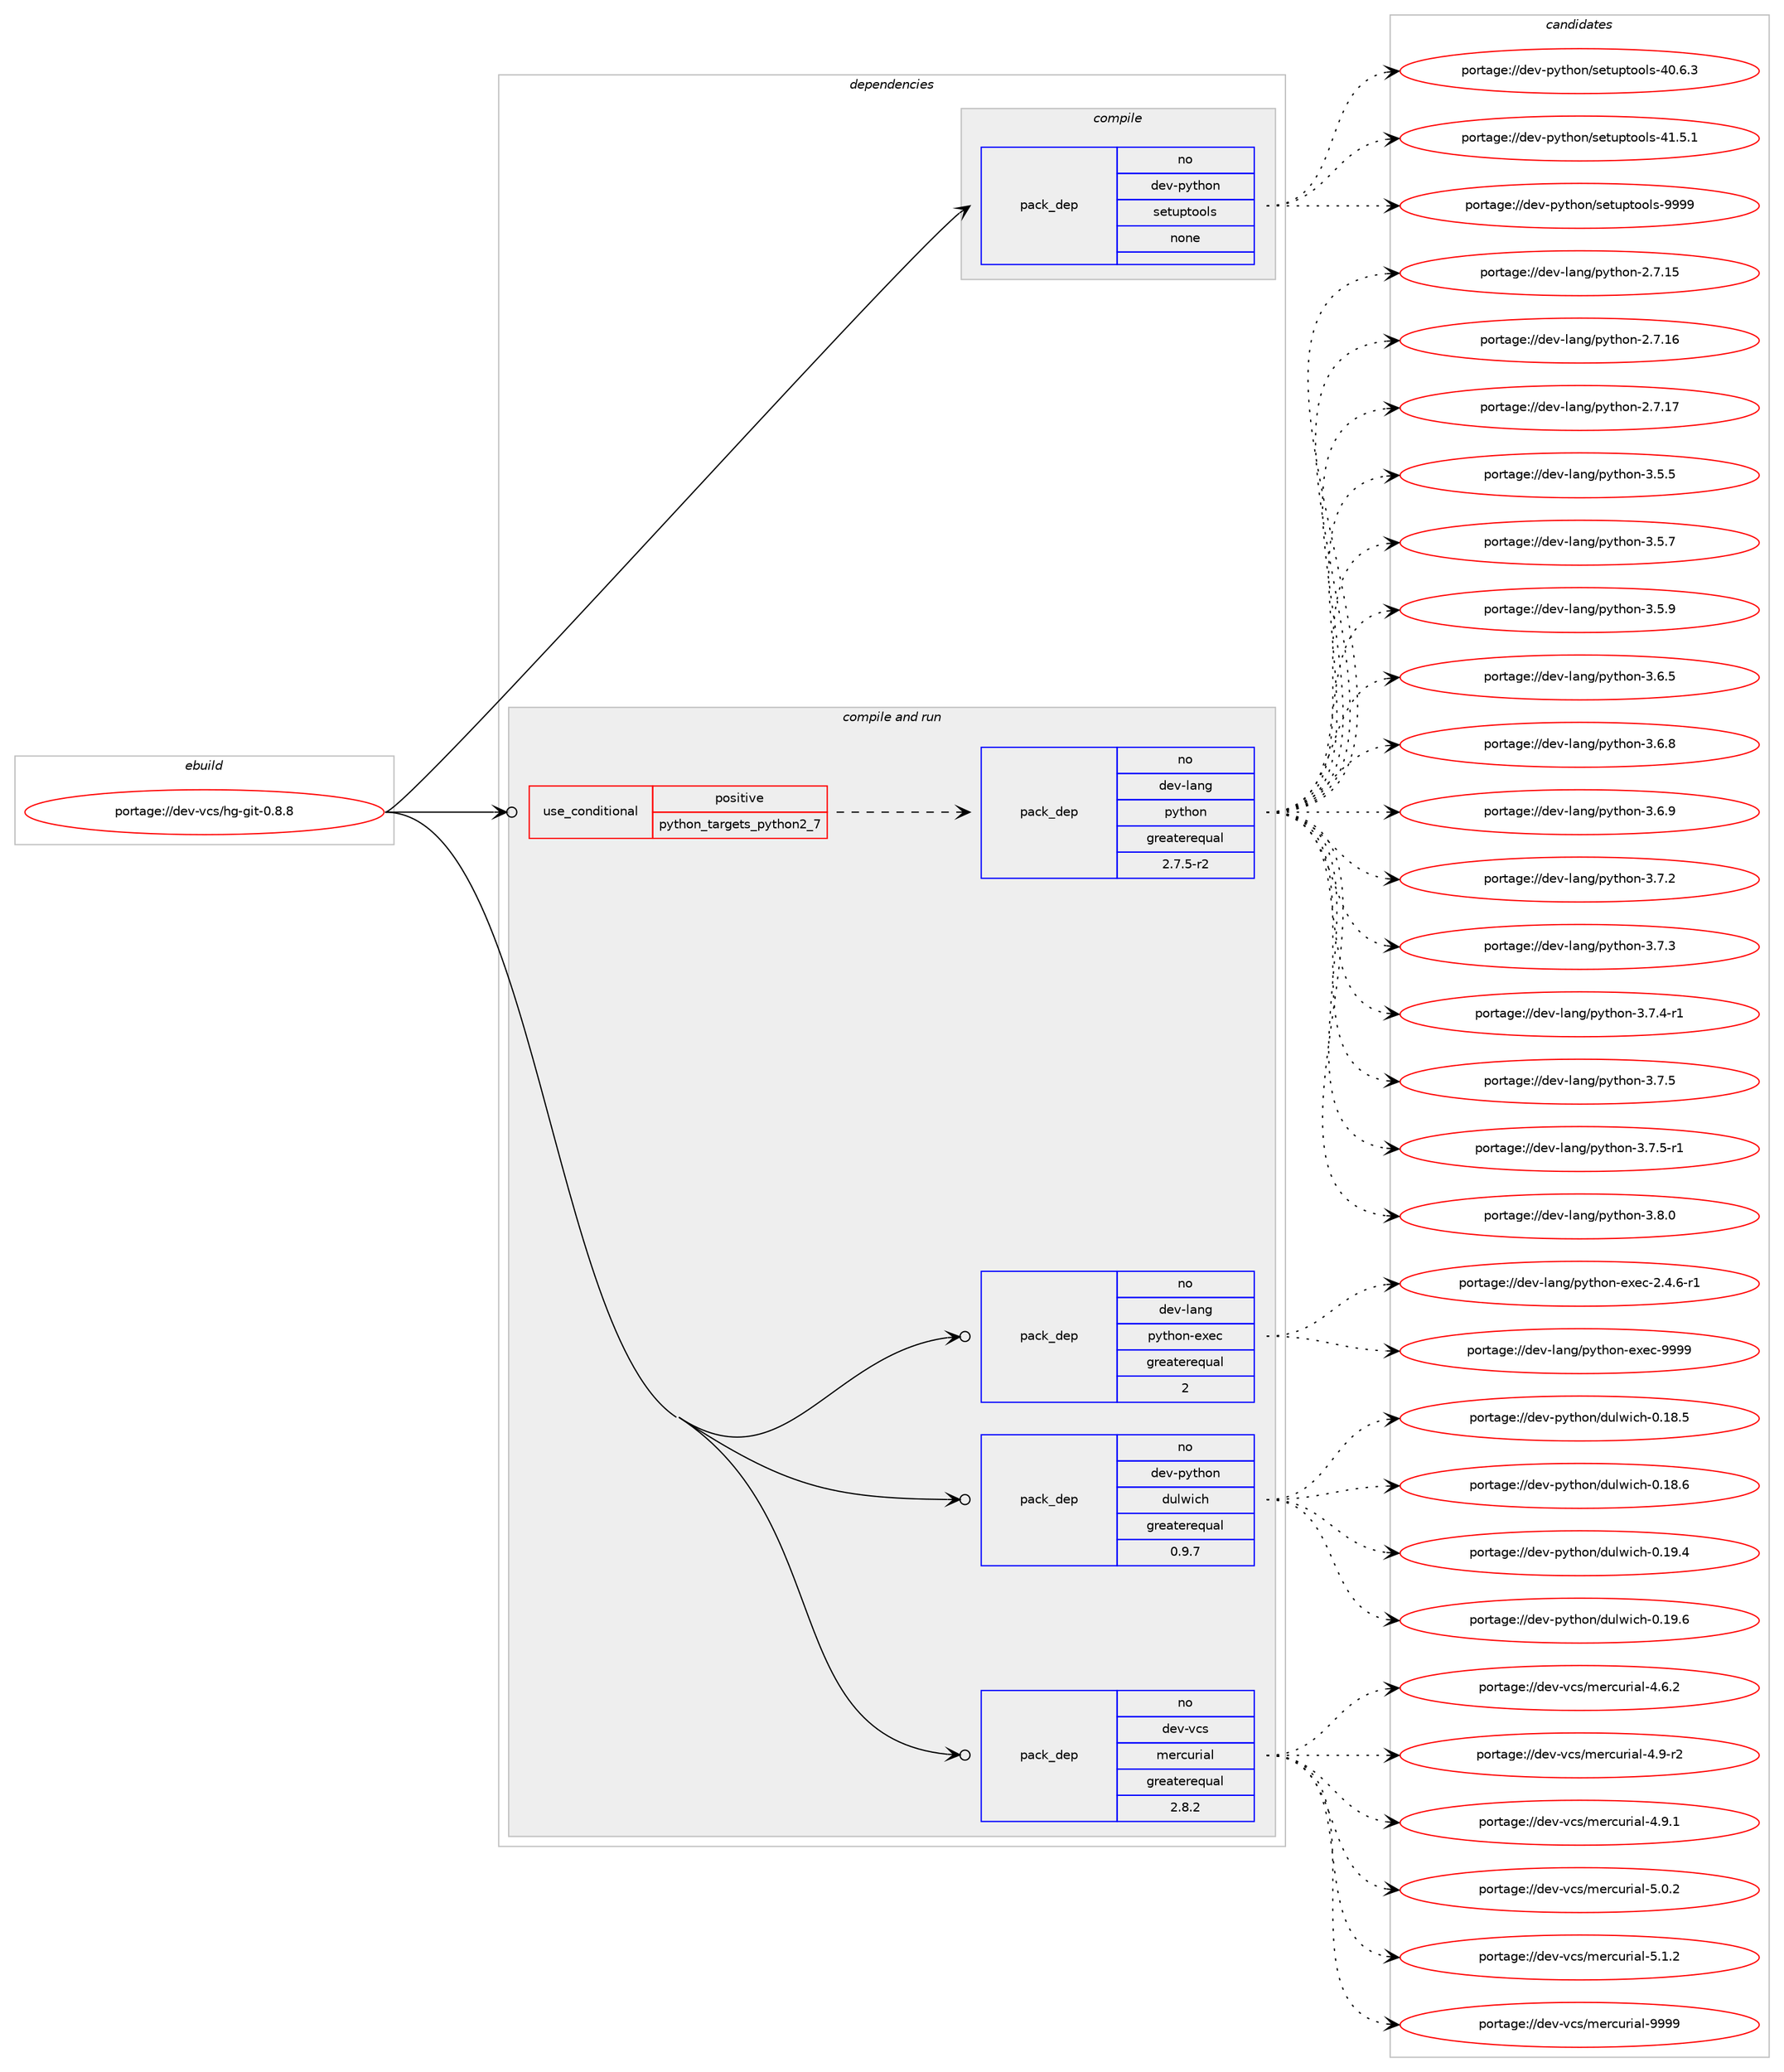 digraph prolog {

# *************
# Graph options
# *************

newrank=true;
concentrate=true;
compound=true;
graph [rankdir=LR,fontname=Helvetica,fontsize=10,ranksep=1.5];#, ranksep=2.5, nodesep=0.2];
edge  [arrowhead=vee];
node  [fontname=Helvetica,fontsize=10];

# **********
# The ebuild
# **********

subgraph cluster_leftcol {
color=gray;
rank=same;
label=<<i>ebuild</i>>;
id [label="portage://dev-vcs/hg-git-0.8.8", color=red, width=4, href="../dev-vcs/hg-git-0.8.8.svg"];
}

# ****************
# The dependencies
# ****************

subgraph cluster_midcol {
color=gray;
label=<<i>dependencies</i>>;
subgraph cluster_compile {
fillcolor="#eeeeee";
style=filled;
label=<<i>compile</i>>;
subgraph pack191869 {
dependency268032 [label=<<TABLE BORDER="0" CELLBORDER="1" CELLSPACING="0" CELLPADDING="4" WIDTH="220"><TR><TD ROWSPAN="6" CELLPADDING="30">pack_dep</TD></TR><TR><TD WIDTH="110">no</TD></TR><TR><TD>dev-python</TD></TR><TR><TD>setuptools</TD></TR><TR><TD>none</TD></TR><TR><TD></TD></TR></TABLE>>, shape=none, color=blue];
}
id:e -> dependency268032:w [weight=20,style="solid",arrowhead="vee"];
}
subgraph cluster_compileandrun {
fillcolor="#eeeeee";
style=filled;
label=<<i>compile and run</i>>;
subgraph cond72421 {
dependency268033 [label=<<TABLE BORDER="0" CELLBORDER="1" CELLSPACING="0" CELLPADDING="4"><TR><TD ROWSPAN="3" CELLPADDING="10">use_conditional</TD></TR><TR><TD>positive</TD></TR><TR><TD>python_targets_python2_7</TD></TR></TABLE>>, shape=none, color=red];
subgraph pack191870 {
dependency268034 [label=<<TABLE BORDER="0" CELLBORDER="1" CELLSPACING="0" CELLPADDING="4" WIDTH="220"><TR><TD ROWSPAN="6" CELLPADDING="30">pack_dep</TD></TR><TR><TD WIDTH="110">no</TD></TR><TR><TD>dev-lang</TD></TR><TR><TD>python</TD></TR><TR><TD>greaterequal</TD></TR><TR><TD>2.7.5-r2</TD></TR></TABLE>>, shape=none, color=blue];
}
dependency268033:e -> dependency268034:w [weight=20,style="dashed",arrowhead="vee"];
}
id:e -> dependency268033:w [weight=20,style="solid",arrowhead="odotvee"];
subgraph pack191871 {
dependency268035 [label=<<TABLE BORDER="0" CELLBORDER="1" CELLSPACING="0" CELLPADDING="4" WIDTH="220"><TR><TD ROWSPAN="6" CELLPADDING="30">pack_dep</TD></TR><TR><TD WIDTH="110">no</TD></TR><TR><TD>dev-lang</TD></TR><TR><TD>python-exec</TD></TR><TR><TD>greaterequal</TD></TR><TR><TD>2</TD></TR></TABLE>>, shape=none, color=blue];
}
id:e -> dependency268035:w [weight=20,style="solid",arrowhead="odotvee"];
subgraph pack191872 {
dependency268036 [label=<<TABLE BORDER="0" CELLBORDER="1" CELLSPACING="0" CELLPADDING="4" WIDTH="220"><TR><TD ROWSPAN="6" CELLPADDING="30">pack_dep</TD></TR><TR><TD WIDTH="110">no</TD></TR><TR><TD>dev-python</TD></TR><TR><TD>dulwich</TD></TR><TR><TD>greaterequal</TD></TR><TR><TD>0.9.7</TD></TR></TABLE>>, shape=none, color=blue];
}
id:e -> dependency268036:w [weight=20,style="solid",arrowhead="odotvee"];
subgraph pack191873 {
dependency268037 [label=<<TABLE BORDER="0" CELLBORDER="1" CELLSPACING="0" CELLPADDING="4" WIDTH="220"><TR><TD ROWSPAN="6" CELLPADDING="30">pack_dep</TD></TR><TR><TD WIDTH="110">no</TD></TR><TR><TD>dev-vcs</TD></TR><TR><TD>mercurial</TD></TR><TR><TD>greaterequal</TD></TR><TR><TD>2.8.2</TD></TR></TABLE>>, shape=none, color=blue];
}
id:e -> dependency268037:w [weight=20,style="solid",arrowhead="odotvee"];
}
subgraph cluster_run {
fillcolor="#eeeeee";
style=filled;
label=<<i>run</i>>;
}
}

# **************
# The candidates
# **************

subgraph cluster_choices {
rank=same;
color=gray;
label=<<i>candidates</i>>;

subgraph choice191869 {
color=black;
nodesep=1;
choiceportage100101118451121211161041111104711510111611711211611111110811545524846544651 [label="portage://dev-python/setuptools-40.6.3", color=red, width=4,href="../dev-python/setuptools-40.6.3.svg"];
choiceportage100101118451121211161041111104711510111611711211611111110811545524946534649 [label="portage://dev-python/setuptools-41.5.1", color=red, width=4,href="../dev-python/setuptools-41.5.1.svg"];
choiceportage10010111845112121116104111110471151011161171121161111111081154557575757 [label="portage://dev-python/setuptools-9999", color=red, width=4,href="../dev-python/setuptools-9999.svg"];
dependency268032:e -> choiceportage100101118451121211161041111104711510111611711211611111110811545524846544651:w [style=dotted,weight="100"];
dependency268032:e -> choiceportage100101118451121211161041111104711510111611711211611111110811545524946534649:w [style=dotted,weight="100"];
dependency268032:e -> choiceportage10010111845112121116104111110471151011161171121161111111081154557575757:w [style=dotted,weight="100"];
}
subgraph choice191870 {
color=black;
nodesep=1;
choiceportage10010111845108971101034711212111610411111045504655464953 [label="portage://dev-lang/python-2.7.15", color=red, width=4,href="../dev-lang/python-2.7.15.svg"];
choiceportage10010111845108971101034711212111610411111045504655464954 [label="portage://dev-lang/python-2.7.16", color=red, width=4,href="../dev-lang/python-2.7.16.svg"];
choiceportage10010111845108971101034711212111610411111045504655464955 [label="portage://dev-lang/python-2.7.17", color=red, width=4,href="../dev-lang/python-2.7.17.svg"];
choiceportage100101118451089711010347112121116104111110455146534653 [label="portage://dev-lang/python-3.5.5", color=red, width=4,href="../dev-lang/python-3.5.5.svg"];
choiceportage100101118451089711010347112121116104111110455146534655 [label="portage://dev-lang/python-3.5.7", color=red, width=4,href="../dev-lang/python-3.5.7.svg"];
choiceportage100101118451089711010347112121116104111110455146534657 [label="portage://dev-lang/python-3.5.9", color=red, width=4,href="../dev-lang/python-3.5.9.svg"];
choiceportage100101118451089711010347112121116104111110455146544653 [label="portage://dev-lang/python-3.6.5", color=red, width=4,href="../dev-lang/python-3.6.5.svg"];
choiceportage100101118451089711010347112121116104111110455146544656 [label="portage://dev-lang/python-3.6.8", color=red, width=4,href="../dev-lang/python-3.6.8.svg"];
choiceportage100101118451089711010347112121116104111110455146544657 [label="portage://dev-lang/python-3.6.9", color=red, width=4,href="../dev-lang/python-3.6.9.svg"];
choiceportage100101118451089711010347112121116104111110455146554650 [label="portage://dev-lang/python-3.7.2", color=red, width=4,href="../dev-lang/python-3.7.2.svg"];
choiceportage100101118451089711010347112121116104111110455146554651 [label="portage://dev-lang/python-3.7.3", color=red, width=4,href="../dev-lang/python-3.7.3.svg"];
choiceportage1001011184510897110103471121211161041111104551465546524511449 [label="portage://dev-lang/python-3.7.4-r1", color=red, width=4,href="../dev-lang/python-3.7.4-r1.svg"];
choiceportage100101118451089711010347112121116104111110455146554653 [label="portage://dev-lang/python-3.7.5", color=red, width=4,href="../dev-lang/python-3.7.5.svg"];
choiceportage1001011184510897110103471121211161041111104551465546534511449 [label="portage://dev-lang/python-3.7.5-r1", color=red, width=4,href="../dev-lang/python-3.7.5-r1.svg"];
choiceportage100101118451089711010347112121116104111110455146564648 [label="portage://dev-lang/python-3.8.0", color=red, width=4,href="../dev-lang/python-3.8.0.svg"];
dependency268034:e -> choiceportage10010111845108971101034711212111610411111045504655464953:w [style=dotted,weight="100"];
dependency268034:e -> choiceportage10010111845108971101034711212111610411111045504655464954:w [style=dotted,weight="100"];
dependency268034:e -> choiceportage10010111845108971101034711212111610411111045504655464955:w [style=dotted,weight="100"];
dependency268034:e -> choiceportage100101118451089711010347112121116104111110455146534653:w [style=dotted,weight="100"];
dependency268034:e -> choiceportage100101118451089711010347112121116104111110455146534655:w [style=dotted,weight="100"];
dependency268034:e -> choiceportage100101118451089711010347112121116104111110455146534657:w [style=dotted,weight="100"];
dependency268034:e -> choiceportage100101118451089711010347112121116104111110455146544653:w [style=dotted,weight="100"];
dependency268034:e -> choiceportage100101118451089711010347112121116104111110455146544656:w [style=dotted,weight="100"];
dependency268034:e -> choiceportage100101118451089711010347112121116104111110455146544657:w [style=dotted,weight="100"];
dependency268034:e -> choiceportage100101118451089711010347112121116104111110455146554650:w [style=dotted,weight="100"];
dependency268034:e -> choiceportage100101118451089711010347112121116104111110455146554651:w [style=dotted,weight="100"];
dependency268034:e -> choiceportage1001011184510897110103471121211161041111104551465546524511449:w [style=dotted,weight="100"];
dependency268034:e -> choiceportage100101118451089711010347112121116104111110455146554653:w [style=dotted,weight="100"];
dependency268034:e -> choiceportage1001011184510897110103471121211161041111104551465546534511449:w [style=dotted,weight="100"];
dependency268034:e -> choiceportage100101118451089711010347112121116104111110455146564648:w [style=dotted,weight="100"];
}
subgraph choice191871 {
color=black;
nodesep=1;
choiceportage10010111845108971101034711212111610411111045101120101994550465246544511449 [label="portage://dev-lang/python-exec-2.4.6-r1", color=red, width=4,href="../dev-lang/python-exec-2.4.6-r1.svg"];
choiceportage10010111845108971101034711212111610411111045101120101994557575757 [label="portage://dev-lang/python-exec-9999", color=red, width=4,href="../dev-lang/python-exec-9999.svg"];
dependency268035:e -> choiceportage10010111845108971101034711212111610411111045101120101994550465246544511449:w [style=dotted,weight="100"];
dependency268035:e -> choiceportage10010111845108971101034711212111610411111045101120101994557575757:w [style=dotted,weight="100"];
}
subgraph choice191872 {
color=black;
nodesep=1;
choiceportage10010111845112121116104111110471001171081191059910445484649564653 [label="portage://dev-python/dulwich-0.18.5", color=red, width=4,href="../dev-python/dulwich-0.18.5.svg"];
choiceportage10010111845112121116104111110471001171081191059910445484649564654 [label="portage://dev-python/dulwich-0.18.6", color=red, width=4,href="../dev-python/dulwich-0.18.6.svg"];
choiceportage10010111845112121116104111110471001171081191059910445484649574652 [label="portage://dev-python/dulwich-0.19.4", color=red, width=4,href="../dev-python/dulwich-0.19.4.svg"];
choiceportage10010111845112121116104111110471001171081191059910445484649574654 [label="portage://dev-python/dulwich-0.19.6", color=red, width=4,href="../dev-python/dulwich-0.19.6.svg"];
dependency268036:e -> choiceportage10010111845112121116104111110471001171081191059910445484649564653:w [style=dotted,weight="100"];
dependency268036:e -> choiceportage10010111845112121116104111110471001171081191059910445484649564654:w [style=dotted,weight="100"];
dependency268036:e -> choiceportage10010111845112121116104111110471001171081191059910445484649574652:w [style=dotted,weight="100"];
dependency268036:e -> choiceportage10010111845112121116104111110471001171081191059910445484649574654:w [style=dotted,weight="100"];
}
subgraph choice191873 {
color=black;
nodesep=1;
choiceportage1001011184511899115471091011149911711410597108455246544650 [label="portage://dev-vcs/mercurial-4.6.2", color=red, width=4,href="../dev-vcs/mercurial-4.6.2.svg"];
choiceportage1001011184511899115471091011149911711410597108455246574511450 [label="portage://dev-vcs/mercurial-4.9-r2", color=red, width=4,href="../dev-vcs/mercurial-4.9-r2.svg"];
choiceportage1001011184511899115471091011149911711410597108455246574649 [label="portage://dev-vcs/mercurial-4.9.1", color=red, width=4,href="../dev-vcs/mercurial-4.9.1.svg"];
choiceportage1001011184511899115471091011149911711410597108455346484650 [label="portage://dev-vcs/mercurial-5.0.2", color=red, width=4,href="../dev-vcs/mercurial-5.0.2.svg"];
choiceportage1001011184511899115471091011149911711410597108455346494650 [label="portage://dev-vcs/mercurial-5.1.2", color=red, width=4,href="../dev-vcs/mercurial-5.1.2.svg"];
choiceportage10010111845118991154710910111499117114105971084557575757 [label="portage://dev-vcs/mercurial-9999", color=red, width=4,href="../dev-vcs/mercurial-9999.svg"];
dependency268037:e -> choiceportage1001011184511899115471091011149911711410597108455246544650:w [style=dotted,weight="100"];
dependency268037:e -> choiceportage1001011184511899115471091011149911711410597108455246574511450:w [style=dotted,weight="100"];
dependency268037:e -> choiceportage1001011184511899115471091011149911711410597108455246574649:w [style=dotted,weight="100"];
dependency268037:e -> choiceportage1001011184511899115471091011149911711410597108455346484650:w [style=dotted,weight="100"];
dependency268037:e -> choiceportage1001011184511899115471091011149911711410597108455346494650:w [style=dotted,weight="100"];
dependency268037:e -> choiceportage10010111845118991154710910111499117114105971084557575757:w [style=dotted,weight="100"];
}
}

}
